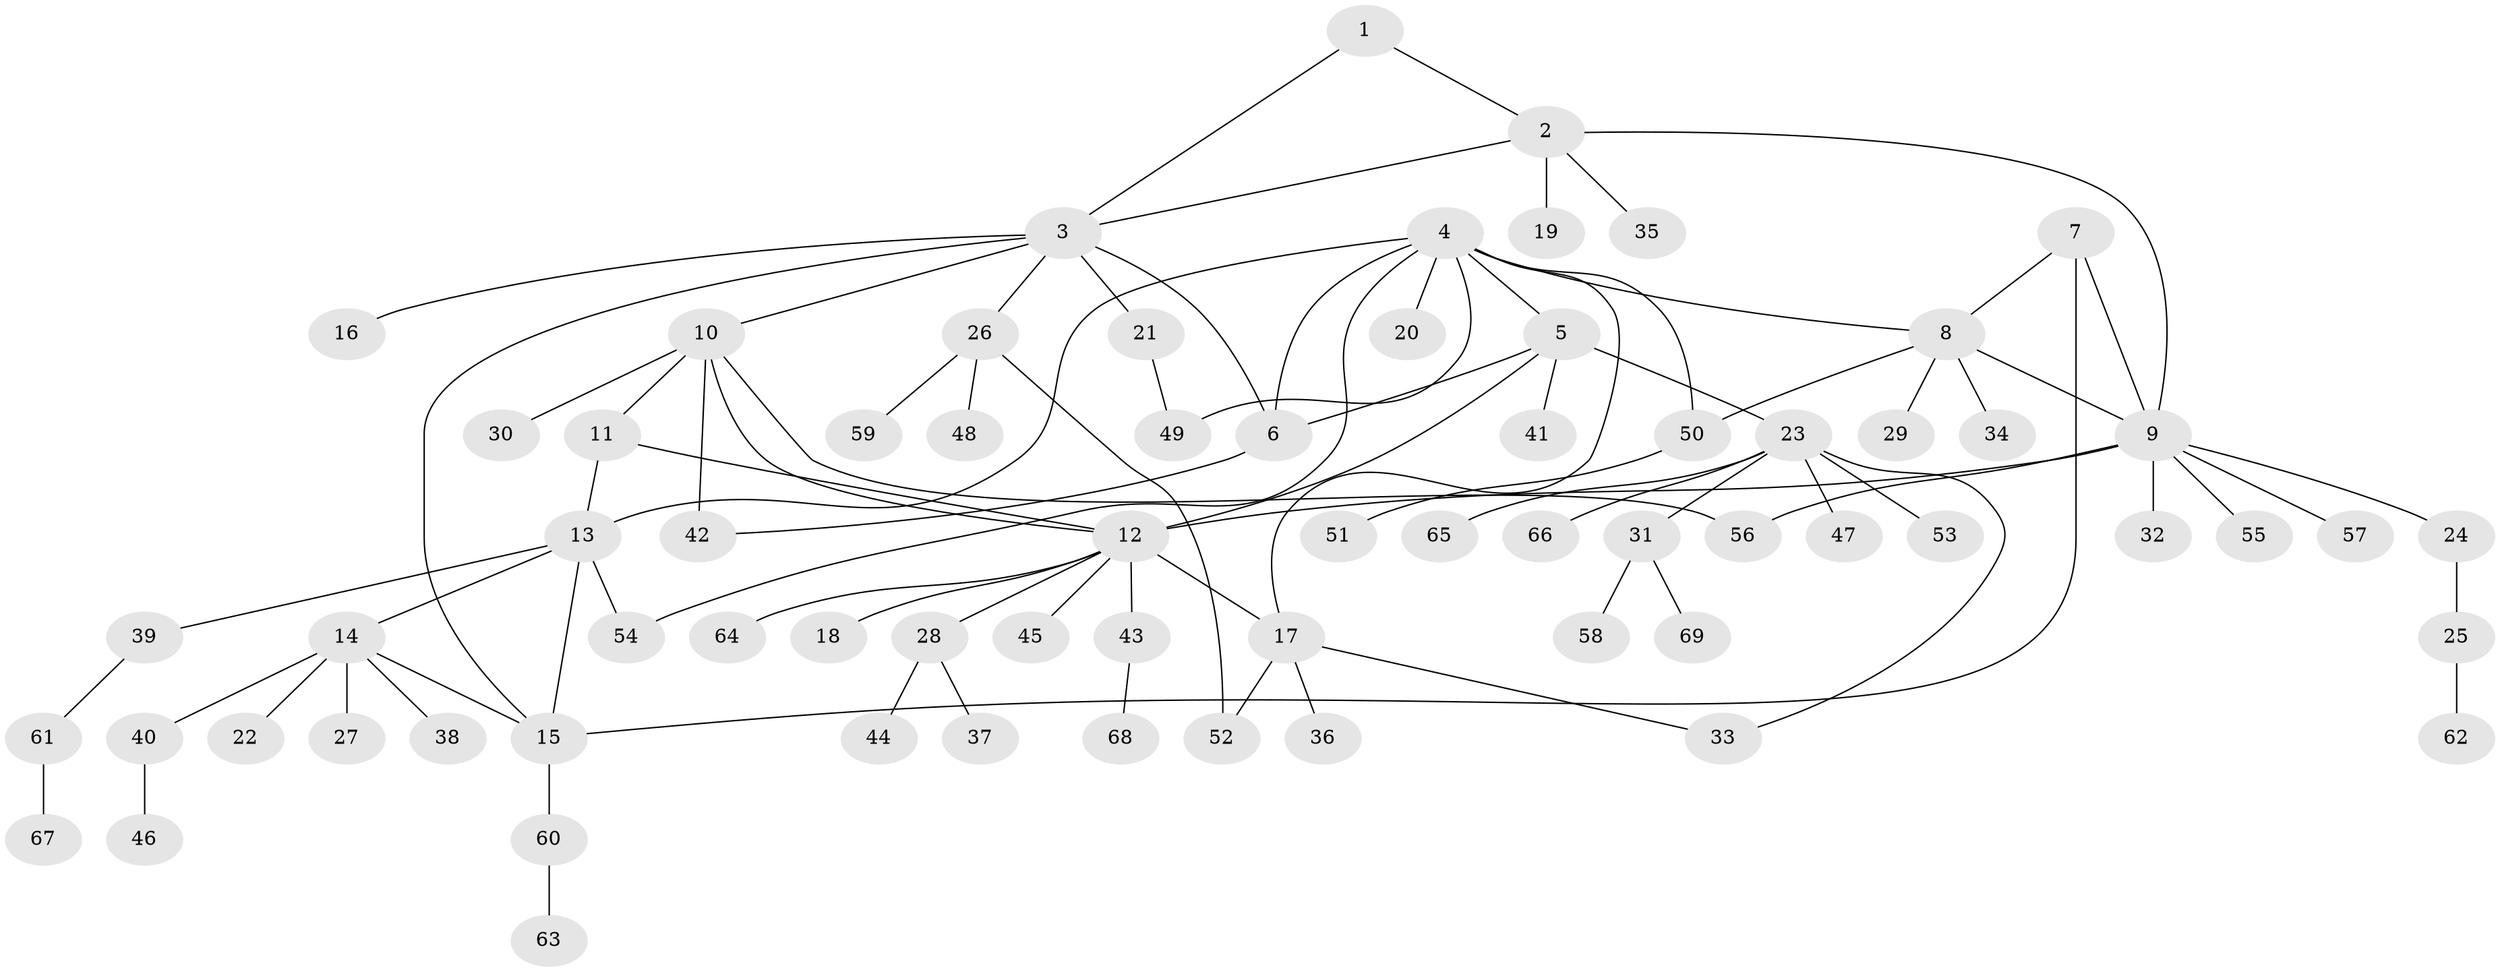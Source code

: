 // coarse degree distribution, {5: 0.029411764705882353, 7: 0.029411764705882353, 1: 0.6764705882352942, 3: 0.058823529411764705, 2: 0.058823529411764705, 6: 0.08823529411764706, 9: 0.029411764705882353, 10: 0.029411764705882353}
// Generated by graph-tools (version 1.1) at 2025/57/03/04/25 21:57:18]
// undirected, 69 vertices, 87 edges
graph export_dot {
graph [start="1"]
  node [color=gray90,style=filled];
  1;
  2;
  3;
  4;
  5;
  6;
  7;
  8;
  9;
  10;
  11;
  12;
  13;
  14;
  15;
  16;
  17;
  18;
  19;
  20;
  21;
  22;
  23;
  24;
  25;
  26;
  27;
  28;
  29;
  30;
  31;
  32;
  33;
  34;
  35;
  36;
  37;
  38;
  39;
  40;
  41;
  42;
  43;
  44;
  45;
  46;
  47;
  48;
  49;
  50;
  51;
  52;
  53;
  54;
  55;
  56;
  57;
  58;
  59;
  60;
  61;
  62;
  63;
  64;
  65;
  66;
  67;
  68;
  69;
  1 -- 2;
  1 -- 3;
  2 -- 3;
  2 -- 9;
  2 -- 19;
  2 -- 35;
  3 -- 6;
  3 -- 10;
  3 -- 15;
  3 -- 16;
  3 -- 21;
  3 -- 26;
  4 -- 5;
  4 -- 6;
  4 -- 8;
  4 -- 13;
  4 -- 17;
  4 -- 20;
  4 -- 49;
  4 -- 50;
  4 -- 54;
  5 -- 6;
  5 -- 12;
  5 -- 23;
  5 -- 41;
  6 -- 42;
  7 -- 8;
  7 -- 9;
  7 -- 15;
  8 -- 9;
  8 -- 29;
  8 -- 34;
  8 -- 50;
  9 -- 12;
  9 -- 24;
  9 -- 32;
  9 -- 55;
  9 -- 56;
  9 -- 57;
  10 -- 11;
  10 -- 12;
  10 -- 30;
  10 -- 42;
  10 -- 56;
  11 -- 12;
  11 -- 13;
  12 -- 17;
  12 -- 18;
  12 -- 28;
  12 -- 43;
  12 -- 45;
  12 -- 64;
  13 -- 14;
  13 -- 15;
  13 -- 39;
  13 -- 54;
  14 -- 15;
  14 -- 22;
  14 -- 27;
  14 -- 38;
  14 -- 40;
  15 -- 60;
  17 -- 33;
  17 -- 36;
  17 -- 52;
  21 -- 49;
  23 -- 31;
  23 -- 33;
  23 -- 47;
  23 -- 53;
  23 -- 65;
  23 -- 66;
  24 -- 25;
  25 -- 62;
  26 -- 48;
  26 -- 52;
  26 -- 59;
  28 -- 37;
  28 -- 44;
  31 -- 58;
  31 -- 69;
  39 -- 61;
  40 -- 46;
  43 -- 68;
  50 -- 51;
  60 -- 63;
  61 -- 67;
}
